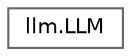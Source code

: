 digraph "Graphical Class Hierarchy"
{
 // LATEX_PDF_SIZE
  bgcolor="transparent";
  edge [fontname=Helvetica,fontsize=10,labelfontname=Helvetica,labelfontsize=10];
  node [fontname=Helvetica,fontsize=10,shape=box,height=0.2,width=0.4];
  rankdir="LR";
  Node0 [id="Node000000",label="llm.LLM",height=0.2,width=0.4,color="grey40", fillcolor="white", style="filled",URL="$classllm_1_1LLM.html",tooltip=" "];
}
